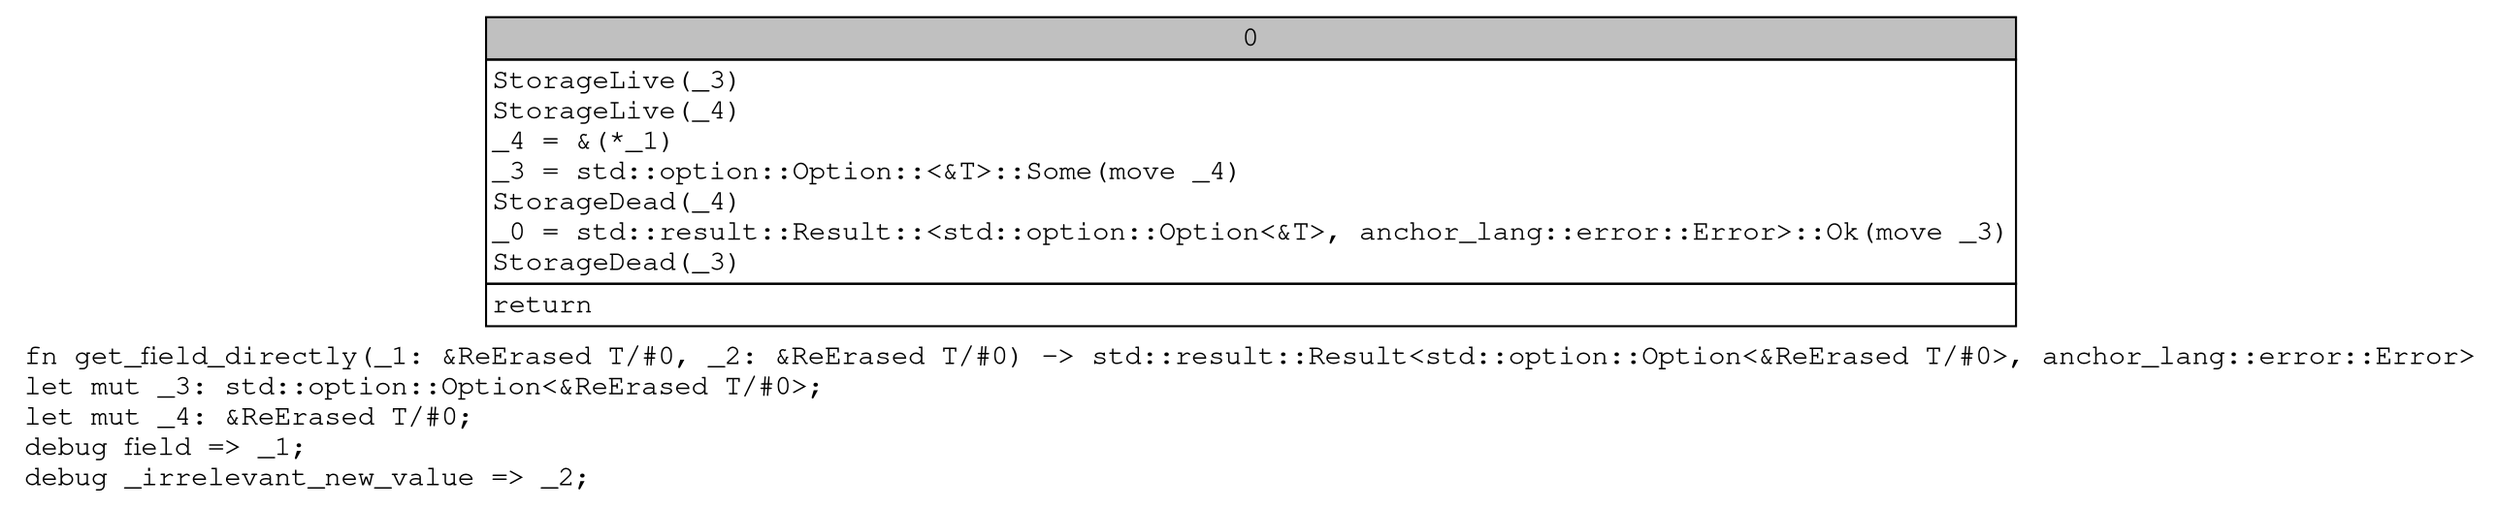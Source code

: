 digraph Mir_0_1059 {
    graph [fontname="Courier, monospace"];
    node [fontname="Courier, monospace"];
    edge [fontname="Courier, monospace"];
    label=<fn get_field_directly(_1: &amp;ReErased T/#0, _2: &amp;ReErased T/#0) -&gt; std::result::Result&lt;std::option::Option&lt;&amp;ReErased T/#0&gt;, anchor_lang::error::Error&gt;<br align="left"/>let mut _3: std::option::Option&lt;&amp;ReErased T/#0&gt;;<br align="left"/>let mut _4: &amp;ReErased T/#0;<br align="left"/>debug field =&gt; _1;<br align="left"/>debug _irrelevant_new_value =&gt; _2;<br align="left"/>>;
    bb0__0_1059 [shape="none", label=<<table border="0" cellborder="1" cellspacing="0"><tr><td bgcolor="gray" align="center" colspan="1">0</td></tr><tr><td align="left" balign="left">StorageLive(_3)<br/>StorageLive(_4)<br/>_4 = &amp;(*_1)<br/>_3 = std::option::Option::&lt;&amp;T&gt;::Some(move _4)<br/>StorageDead(_4)<br/>_0 = std::result::Result::&lt;std::option::Option&lt;&amp;T&gt;, anchor_lang::error::Error&gt;::Ok(move _3)<br/>StorageDead(_3)<br/></td></tr><tr><td align="left">return</td></tr></table>>];
}
